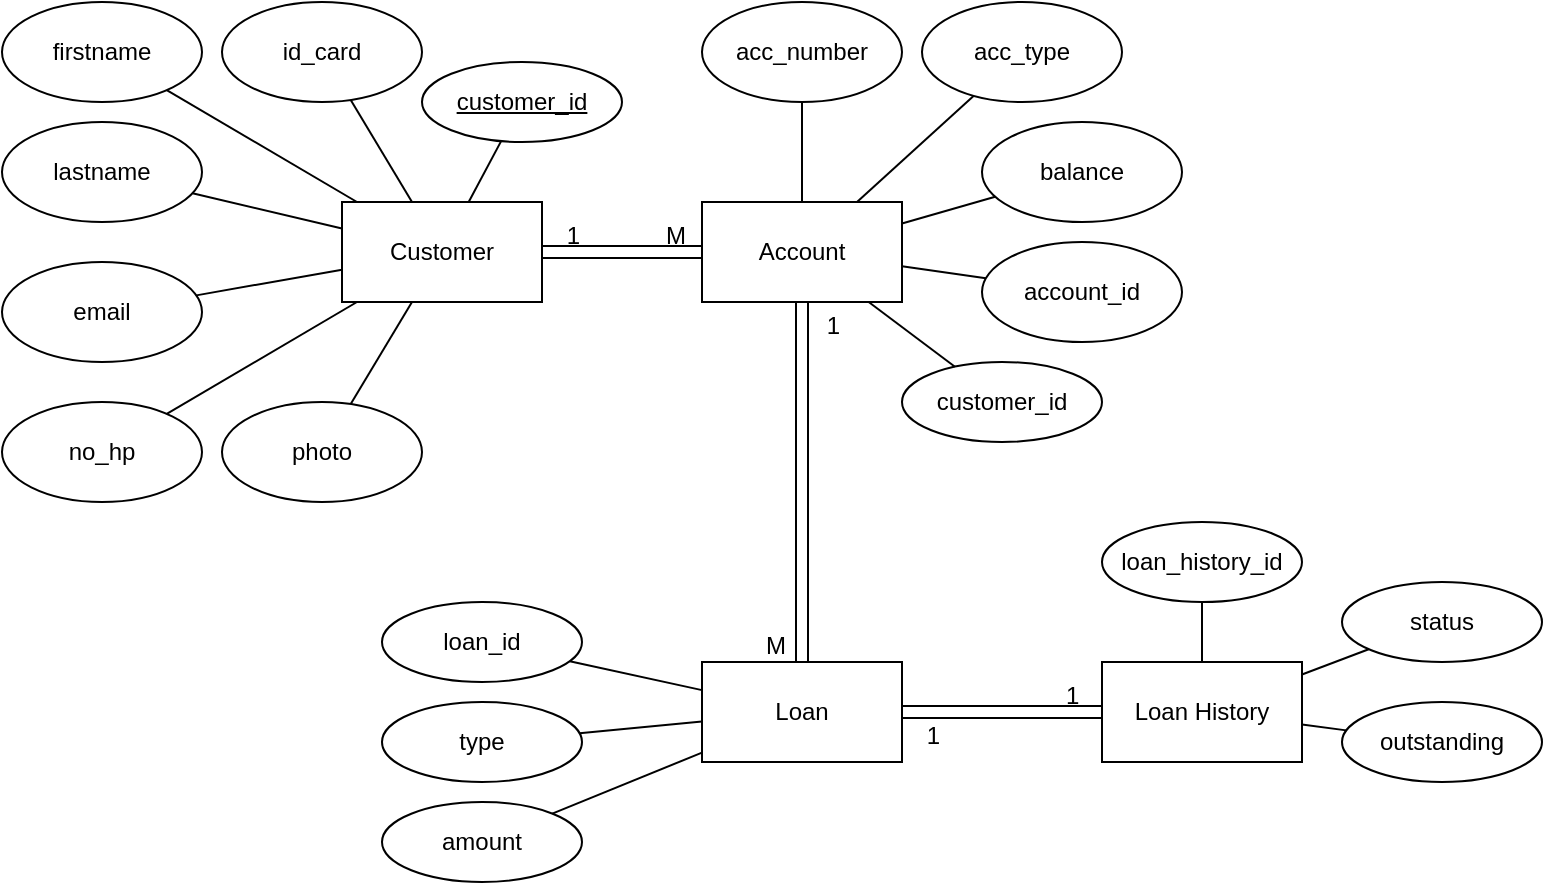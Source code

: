 <mxfile version="21.6.2" type="device">
  <diagram name="Halaman-1" id="zCCOimMWfYYZaj_68D4i">
    <mxGraphModel dx="1050" dy="576" grid="1" gridSize="10" guides="1" tooltips="1" connect="1" arrows="1" fold="1" page="1" pageScale="1" pageWidth="827" pageHeight="1169" math="0" shadow="0">
      <root>
        <mxCell id="0" />
        <mxCell id="1" parent="0" />
        <mxCell id="8ObyLJhLzlvnwUlzZ7VB-2" value="Customer" style="html=1;dashed=0;whiteSpace=wrap;" vertex="1" parent="1">
          <mxGeometry x="240" y="130" width="100" height="50" as="geometry" />
        </mxCell>
        <mxCell id="8ObyLJhLzlvnwUlzZ7VB-3" value="id_card" style="shape=ellipse;html=1;dashed=0;whiteSpace=wrap;perimeter=ellipsePerimeter;" vertex="1" parent="1">
          <mxGeometry x="180" y="30" width="100" height="50" as="geometry" />
        </mxCell>
        <mxCell id="8ObyLJhLzlvnwUlzZ7VB-4" value="firstname" style="shape=ellipse;html=1;dashed=0;whiteSpace=wrap;perimeter=ellipsePerimeter;" vertex="1" parent="1">
          <mxGeometry x="70" y="30" width="100" height="50" as="geometry" />
        </mxCell>
        <mxCell id="8ObyLJhLzlvnwUlzZ7VB-5" value="lastname" style="shape=ellipse;html=1;dashed=0;whiteSpace=wrap;perimeter=ellipsePerimeter;" vertex="1" parent="1">
          <mxGeometry x="70" y="90" width="100" height="50" as="geometry" />
        </mxCell>
        <mxCell id="8ObyLJhLzlvnwUlzZ7VB-6" value="email" style="shape=ellipse;html=1;dashed=0;whiteSpace=wrap;perimeter=ellipsePerimeter;" vertex="1" parent="1">
          <mxGeometry x="70" y="160" width="100" height="50" as="geometry" />
        </mxCell>
        <mxCell id="8ObyLJhLzlvnwUlzZ7VB-7" value="" style="endArrow=none;html=1;rounded=0;" edge="1" parent="1" source="8ObyLJhLzlvnwUlzZ7VB-2" target="8ObyLJhLzlvnwUlzZ7VB-3">
          <mxGeometry width="50" height="50" relative="1" as="geometry">
            <mxPoint x="390" y="320" as="sourcePoint" />
            <mxPoint x="440" y="270" as="targetPoint" />
          </mxGeometry>
        </mxCell>
        <mxCell id="8ObyLJhLzlvnwUlzZ7VB-8" value="" style="endArrow=none;html=1;rounded=0;" edge="1" parent="1" source="8ObyLJhLzlvnwUlzZ7VB-2" target="8ObyLJhLzlvnwUlzZ7VB-4">
          <mxGeometry width="50" height="50" relative="1" as="geometry">
            <mxPoint x="253" y="140" as="sourcePoint" />
            <mxPoint x="164" y="93" as="targetPoint" />
          </mxGeometry>
        </mxCell>
        <mxCell id="8ObyLJhLzlvnwUlzZ7VB-9" value="" style="endArrow=none;html=1;rounded=0;" edge="1" parent="1" source="8ObyLJhLzlvnwUlzZ7VB-2" target="8ObyLJhLzlvnwUlzZ7VB-5">
          <mxGeometry width="50" height="50" relative="1" as="geometry">
            <mxPoint x="263" y="150" as="sourcePoint" />
            <mxPoint x="174" y="103" as="targetPoint" />
          </mxGeometry>
        </mxCell>
        <mxCell id="8ObyLJhLzlvnwUlzZ7VB-10" value="" style="endArrow=none;html=1;rounded=0;" edge="1" parent="1" source="8ObyLJhLzlvnwUlzZ7VB-2" target="8ObyLJhLzlvnwUlzZ7VB-6">
          <mxGeometry width="50" height="50" relative="1" as="geometry">
            <mxPoint x="273" y="160" as="sourcePoint" />
            <mxPoint x="184" y="113" as="targetPoint" />
          </mxGeometry>
        </mxCell>
        <mxCell id="8ObyLJhLzlvnwUlzZ7VB-11" value="" style="endArrow=none;html=1;rounded=0;" edge="1" parent="1" source="8ObyLJhLzlvnwUlzZ7VB-2" target="8ObyLJhLzlvnwUlzZ7VB-13">
          <mxGeometry width="50" height="50" relative="1" as="geometry">
            <mxPoint x="283" y="170" as="sourcePoint" />
            <mxPoint x="194" y="123" as="targetPoint" />
          </mxGeometry>
        </mxCell>
        <mxCell id="8ObyLJhLzlvnwUlzZ7VB-12" value="photo" style="shape=ellipse;html=1;dashed=0;whiteSpace=wrap;perimeter=ellipsePerimeter;" vertex="1" parent="1">
          <mxGeometry x="180" y="230" width="100" height="50" as="geometry" />
        </mxCell>
        <mxCell id="8ObyLJhLzlvnwUlzZ7VB-13" value="no_hp" style="shape=ellipse;html=1;dashed=0;whiteSpace=wrap;perimeter=ellipsePerimeter;" vertex="1" parent="1">
          <mxGeometry x="70" y="230" width="100" height="50" as="geometry" />
        </mxCell>
        <mxCell id="8ObyLJhLzlvnwUlzZ7VB-14" value="" style="endArrow=none;html=1;rounded=0;" edge="1" parent="1" source="8ObyLJhLzlvnwUlzZ7VB-2" target="8ObyLJhLzlvnwUlzZ7VB-12">
          <mxGeometry width="50" height="50" relative="1" as="geometry">
            <mxPoint x="258" y="190" as="sourcePoint" />
            <mxPoint x="162" y="246" as="targetPoint" />
          </mxGeometry>
        </mxCell>
        <mxCell id="8ObyLJhLzlvnwUlzZ7VB-18" value="Account" style="html=1;dashed=0;whiteSpace=wrap;" vertex="1" parent="1">
          <mxGeometry x="420" y="130" width="100" height="50" as="geometry" />
        </mxCell>
        <mxCell id="8ObyLJhLzlvnwUlzZ7VB-19" value="" style="shape=link;html=1;rounded=0;width=6;" edge="1" parent="1" source="8ObyLJhLzlvnwUlzZ7VB-18" target="8ObyLJhLzlvnwUlzZ7VB-2">
          <mxGeometry relative="1" as="geometry">
            <mxPoint x="330" y="250" as="sourcePoint" />
            <mxPoint x="490" y="250" as="targetPoint" />
          </mxGeometry>
        </mxCell>
        <mxCell id="8ObyLJhLzlvnwUlzZ7VB-20" value="M" style="resizable=0;html=1;whiteSpace=wrap;align=left;verticalAlign=bottom;" connectable="0" vertex="1" parent="8ObyLJhLzlvnwUlzZ7VB-19">
          <mxGeometry x="-1" relative="1" as="geometry">
            <mxPoint x="-20" as="offset" />
          </mxGeometry>
        </mxCell>
        <mxCell id="8ObyLJhLzlvnwUlzZ7VB-21" value="1" style="resizable=0;html=1;whiteSpace=wrap;align=right;verticalAlign=bottom;" connectable="0" vertex="1" parent="8ObyLJhLzlvnwUlzZ7VB-19">
          <mxGeometry x="1" relative="1" as="geometry">
            <mxPoint x="20" as="offset" />
          </mxGeometry>
        </mxCell>
        <mxCell id="8ObyLJhLzlvnwUlzZ7VB-22" value="acc_number" style="shape=ellipse;html=1;dashed=0;whiteSpace=wrap;perimeter=ellipsePerimeter;" vertex="1" parent="1">
          <mxGeometry x="420" y="30" width="100" height="50" as="geometry" />
        </mxCell>
        <mxCell id="8ObyLJhLzlvnwUlzZ7VB-23" value="Loan" style="html=1;dashed=0;whiteSpace=wrap;" vertex="1" parent="1">
          <mxGeometry x="420" y="360" width="100" height="50" as="geometry" />
        </mxCell>
        <mxCell id="8ObyLJhLzlvnwUlzZ7VB-24" value="acc_type" style="shape=ellipse;html=1;dashed=0;whiteSpace=wrap;perimeter=ellipsePerimeter;" vertex="1" parent="1">
          <mxGeometry x="530" y="30" width="100" height="50" as="geometry" />
        </mxCell>
        <mxCell id="8ObyLJhLzlvnwUlzZ7VB-25" value="balance" style="shape=ellipse;html=1;dashed=0;whiteSpace=wrap;perimeter=ellipsePerimeter;" vertex="1" parent="1">
          <mxGeometry x="560" y="90" width="100" height="50" as="geometry" />
        </mxCell>
        <mxCell id="8ObyLJhLzlvnwUlzZ7VB-28" value="" style="endArrow=none;html=1;rounded=0;" edge="1" parent="1" source="8ObyLJhLzlvnwUlzZ7VB-18" target="8ObyLJhLzlvnwUlzZ7VB-24">
          <mxGeometry width="50" height="50" relative="1" as="geometry">
            <mxPoint x="480" y="140" as="sourcePoint" />
            <mxPoint x="480" y="90" as="targetPoint" />
          </mxGeometry>
        </mxCell>
        <mxCell id="8ObyLJhLzlvnwUlzZ7VB-29" value="" style="endArrow=none;html=1;rounded=0;" edge="1" parent="1" source="8ObyLJhLzlvnwUlzZ7VB-18" target="8ObyLJhLzlvnwUlzZ7VB-25">
          <mxGeometry width="50" height="50" relative="1" as="geometry">
            <mxPoint x="490" y="150" as="sourcePoint" />
            <mxPoint x="490" y="100" as="targetPoint" />
          </mxGeometry>
        </mxCell>
        <mxCell id="8ObyLJhLzlvnwUlzZ7VB-33" value="" style="shape=link;html=1;rounded=0;width=6;" edge="1" parent="1" source="8ObyLJhLzlvnwUlzZ7VB-23" target="8ObyLJhLzlvnwUlzZ7VB-18">
          <mxGeometry relative="1" as="geometry">
            <mxPoint x="414" y="240" as="sourcePoint" />
            <mxPoint x="334" y="240" as="targetPoint" />
          </mxGeometry>
        </mxCell>
        <mxCell id="8ObyLJhLzlvnwUlzZ7VB-34" value="M" style="resizable=0;html=1;whiteSpace=wrap;align=left;verticalAlign=bottom;" connectable="0" vertex="1" parent="8ObyLJhLzlvnwUlzZ7VB-33">
          <mxGeometry x="-1" relative="1" as="geometry">
            <mxPoint x="-20" as="offset" />
          </mxGeometry>
        </mxCell>
        <mxCell id="8ObyLJhLzlvnwUlzZ7VB-35" value="1" style="resizable=0;html=1;whiteSpace=wrap;align=right;verticalAlign=bottom;" connectable="0" vertex="1" parent="8ObyLJhLzlvnwUlzZ7VB-33">
          <mxGeometry x="1" relative="1" as="geometry">
            <mxPoint x="20" y="20" as="offset" />
          </mxGeometry>
        </mxCell>
        <mxCell id="8ObyLJhLzlvnwUlzZ7VB-36" value="Loan History" style="html=1;dashed=0;whiteSpace=wrap;" vertex="1" parent="1">
          <mxGeometry x="620" y="360" width="100" height="50" as="geometry" />
        </mxCell>
        <mxCell id="8ObyLJhLzlvnwUlzZ7VB-37" value="" style="shape=link;html=1;rounded=0;width=6;" edge="1" parent="1" source="8ObyLJhLzlvnwUlzZ7VB-36" target="8ObyLJhLzlvnwUlzZ7VB-23">
          <mxGeometry relative="1" as="geometry">
            <mxPoint x="530" y="280" as="sourcePoint" />
            <mxPoint x="630" y="200" as="targetPoint" />
          </mxGeometry>
        </mxCell>
        <mxCell id="8ObyLJhLzlvnwUlzZ7VB-38" value="1" style="resizable=0;html=1;whiteSpace=wrap;align=left;verticalAlign=bottom;" connectable="0" vertex="1" parent="8ObyLJhLzlvnwUlzZ7VB-37">
          <mxGeometry x="-1" relative="1" as="geometry">
            <mxPoint x="-20" as="offset" />
          </mxGeometry>
        </mxCell>
        <mxCell id="8ObyLJhLzlvnwUlzZ7VB-39" value="1" style="resizable=0;html=1;whiteSpace=wrap;align=right;verticalAlign=bottom;" connectable="0" vertex="1" parent="8ObyLJhLzlvnwUlzZ7VB-37">
          <mxGeometry x="1" relative="1" as="geometry">
            <mxPoint x="20" y="20" as="offset" />
          </mxGeometry>
        </mxCell>
        <mxCell id="8ObyLJhLzlvnwUlzZ7VB-40" value="customer_id" style="ellipse;whiteSpace=wrap;html=1;align=center;fontStyle=4;" vertex="1" parent="1">
          <mxGeometry x="280" y="60" width="100" height="40" as="geometry" />
        </mxCell>
        <mxCell id="8ObyLJhLzlvnwUlzZ7VB-41" value="" style="endArrow=none;html=1;rounded=0;" edge="1" parent="1" source="8ObyLJhLzlvnwUlzZ7VB-2" target="8ObyLJhLzlvnwUlzZ7VB-40">
          <mxGeometry width="50" height="50" relative="1" as="geometry">
            <mxPoint x="285" y="140" as="sourcePoint" />
            <mxPoint x="254" y="89" as="targetPoint" />
          </mxGeometry>
        </mxCell>
        <mxCell id="8ObyLJhLzlvnwUlzZ7VB-42" value="account_id" style="shape=ellipse;html=1;dashed=0;whiteSpace=wrap;perimeter=ellipsePerimeter;" vertex="1" parent="1">
          <mxGeometry x="560" y="150" width="100" height="50" as="geometry" />
        </mxCell>
        <mxCell id="8ObyLJhLzlvnwUlzZ7VB-43" value="" style="endArrow=none;html=1;rounded=0;" edge="1" parent="1" source="8ObyLJhLzlvnwUlzZ7VB-18" target="8ObyLJhLzlvnwUlzZ7VB-22">
          <mxGeometry width="50" height="50" relative="1" as="geometry">
            <mxPoint x="508" y="140" as="sourcePoint" />
            <mxPoint x="566" y="87" as="targetPoint" />
          </mxGeometry>
        </mxCell>
        <mxCell id="8ObyLJhLzlvnwUlzZ7VB-44" value="" style="endArrow=none;html=1;rounded=0;" edge="1" parent="1" source="8ObyLJhLzlvnwUlzZ7VB-18" target="8ObyLJhLzlvnwUlzZ7VB-42">
          <mxGeometry width="50" height="50" relative="1" as="geometry">
            <mxPoint x="480" y="140" as="sourcePoint" />
            <mxPoint x="480" y="90" as="targetPoint" />
          </mxGeometry>
        </mxCell>
        <mxCell id="8ObyLJhLzlvnwUlzZ7VB-45" value="customer_id" style="ellipse;whiteSpace=wrap;html=1;align=center;" vertex="1" parent="1">
          <mxGeometry x="520" y="210" width="100" height="40" as="geometry" />
        </mxCell>
        <mxCell id="8ObyLJhLzlvnwUlzZ7VB-46" value="" style="endArrow=none;html=1;rounded=0;" edge="1" parent="1" source="8ObyLJhLzlvnwUlzZ7VB-18" target="8ObyLJhLzlvnwUlzZ7VB-45">
          <mxGeometry width="50" height="50" relative="1" as="geometry">
            <mxPoint x="530" y="172" as="sourcePoint" />
            <mxPoint x="572" y="178" as="targetPoint" />
          </mxGeometry>
        </mxCell>
        <mxCell id="8ObyLJhLzlvnwUlzZ7VB-48" value="loan_id" style="ellipse;whiteSpace=wrap;html=1;align=center;" vertex="1" parent="1">
          <mxGeometry x="260" y="330" width="100" height="40" as="geometry" />
        </mxCell>
        <mxCell id="8ObyLJhLzlvnwUlzZ7VB-49" value="type" style="ellipse;whiteSpace=wrap;html=1;align=center;" vertex="1" parent="1">
          <mxGeometry x="260" y="380" width="100" height="40" as="geometry" />
        </mxCell>
        <mxCell id="8ObyLJhLzlvnwUlzZ7VB-50" value="amount" style="ellipse;whiteSpace=wrap;html=1;align=center;" vertex="1" parent="1">
          <mxGeometry x="260" y="430" width="100" height="40" as="geometry" />
        </mxCell>
        <mxCell id="8ObyLJhLzlvnwUlzZ7VB-51" value="loan_history_id" style="ellipse;whiteSpace=wrap;html=1;align=center;" vertex="1" parent="1">
          <mxGeometry x="620" y="290" width="100" height="40" as="geometry" />
        </mxCell>
        <mxCell id="8ObyLJhLzlvnwUlzZ7VB-52" value="status" style="ellipse;whiteSpace=wrap;html=1;align=center;" vertex="1" parent="1">
          <mxGeometry x="740" y="320" width="100" height="40" as="geometry" />
        </mxCell>
        <mxCell id="8ObyLJhLzlvnwUlzZ7VB-53" value="outstanding" style="ellipse;whiteSpace=wrap;html=1;align=center;" vertex="1" parent="1">
          <mxGeometry x="740" y="380" width="100" height="40" as="geometry" />
        </mxCell>
        <mxCell id="8ObyLJhLzlvnwUlzZ7VB-54" value="" style="endArrow=none;html=1;rounded=0;" edge="1" parent="1" source="8ObyLJhLzlvnwUlzZ7VB-23" target="8ObyLJhLzlvnwUlzZ7VB-48">
          <mxGeometry width="50" height="50" relative="1" as="geometry">
            <mxPoint x="513" y="190" as="sourcePoint" />
            <mxPoint x="556" y="222" as="targetPoint" />
          </mxGeometry>
        </mxCell>
        <mxCell id="8ObyLJhLzlvnwUlzZ7VB-55" value="" style="endArrow=none;html=1;rounded=0;" edge="1" parent="1" source="8ObyLJhLzlvnwUlzZ7VB-49" target="8ObyLJhLzlvnwUlzZ7VB-23">
          <mxGeometry width="50" height="50" relative="1" as="geometry">
            <mxPoint x="523" y="200" as="sourcePoint" />
            <mxPoint x="566" y="232" as="targetPoint" />
          </mxGeometry>
        </mxCell>
        <mxCell id="8ObyLJhLzlvnwUlzZ7VB-56" value="" style="endArrow=none;html=1;rounded=0;" edge="1" parent="1" source="8ObyLJhLzlvnwUlzZ7VB-50" target="8ObyLJhLzlvnwUlzZ7VB-23">
          <mxGeometry width="50" height="50" relative="1" as="geometry">
            <mxPoint x="369" y="406" as="sourcePoint" />
            <mxPoint x="430" y="400" as="targetPoint" />
          </mxGeometry>
        </mxCell>
        <mxCell id="8ObyLJhLzlvnwUlzZ7VB-57" value="" style="endArrow=none;html=1;rounded=0;" edge="1" parent="1" source="8ObyLJhLzlvnwUlzZ7VB-51" target="8ObyLJhLzlvnwUlzZ7VB-36">
          <mxGeometry width="50" height="50" relative="1" as="geometry">
            <mxPoint x="379" y="416" as="sourcePoint" />
            <mxPoint x="440" y="410" as="targetPoint" />
          </mxGeometry>
        </mxCell>
        <mxCell id="8ObyLJhLzlvnwUlzZ7VB-58" value="" style="endArrow=none;html=1;rounded=0;" edge="1" parent="1" source="8ObyLJhLzlvnwUlzZ7VB-52" target="8ObyLJhLzlvnwUlzZ7VB-36">
          <mxGeometry width="50" height="50" relative="1" as="geometry">
            <mxPoint x="680" y="340" as="sourcePoint" />
            <mxPoint x="680" y="370" as="targetPoint" />
          </mxGeometry>
        </mxCell>
        <mxCell id="8ObyLJhLzlvnwUlzZ7VB-59" value="" style="endArrow=none;html=1;rounded=0;" edge="1" parent="1" source="8ObyLJhLzlvnwUlzZ7VB-53" target="8ObyLJhLzlvnwUlzZ7VB-36">
          <mxGeometry width="50" height="50" relative="1" as="geometry">
            <mxPoint x="763" y="364" as="sourcePoint" />
            <mxPoint x="730" y="376" as="targetPoint" />
          </mxGeometry>
        </mxCell>
      </root>
    </mxGraphModel>
  </diagram>
</mxfile>
